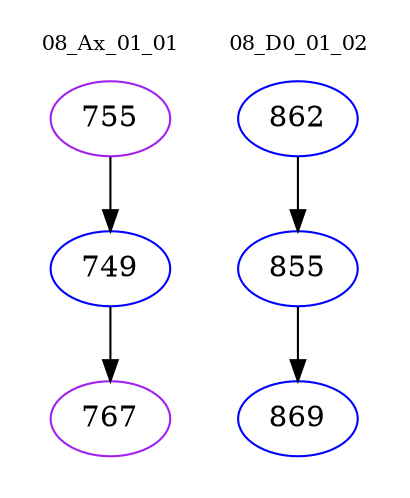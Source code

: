 digraph{
subgraph cluster_0 {
color = white
label = "08_Ax_01_01";
fontsize=10;
T0_755 [label="755", color="purple"]
T0_755 -> T0_749 [color="black"]
T0_749 [label="749", color="blue"]
T0_749 -> T0_767 [color="black"]
T0_767 [label="767", color="purple"]
}
subgraph cluster_1 {
color = white
label = "08_D0_01_02";
fontsize=10;
T1_862 [label="862", color="blue"]
T1_862 -> T1_855 [color="black"]
T1_855 [label="855", color="blue"]
T1_855 -> T1_869 [color="black"]
T1_869 [label="869", color="blue"]
}
}
